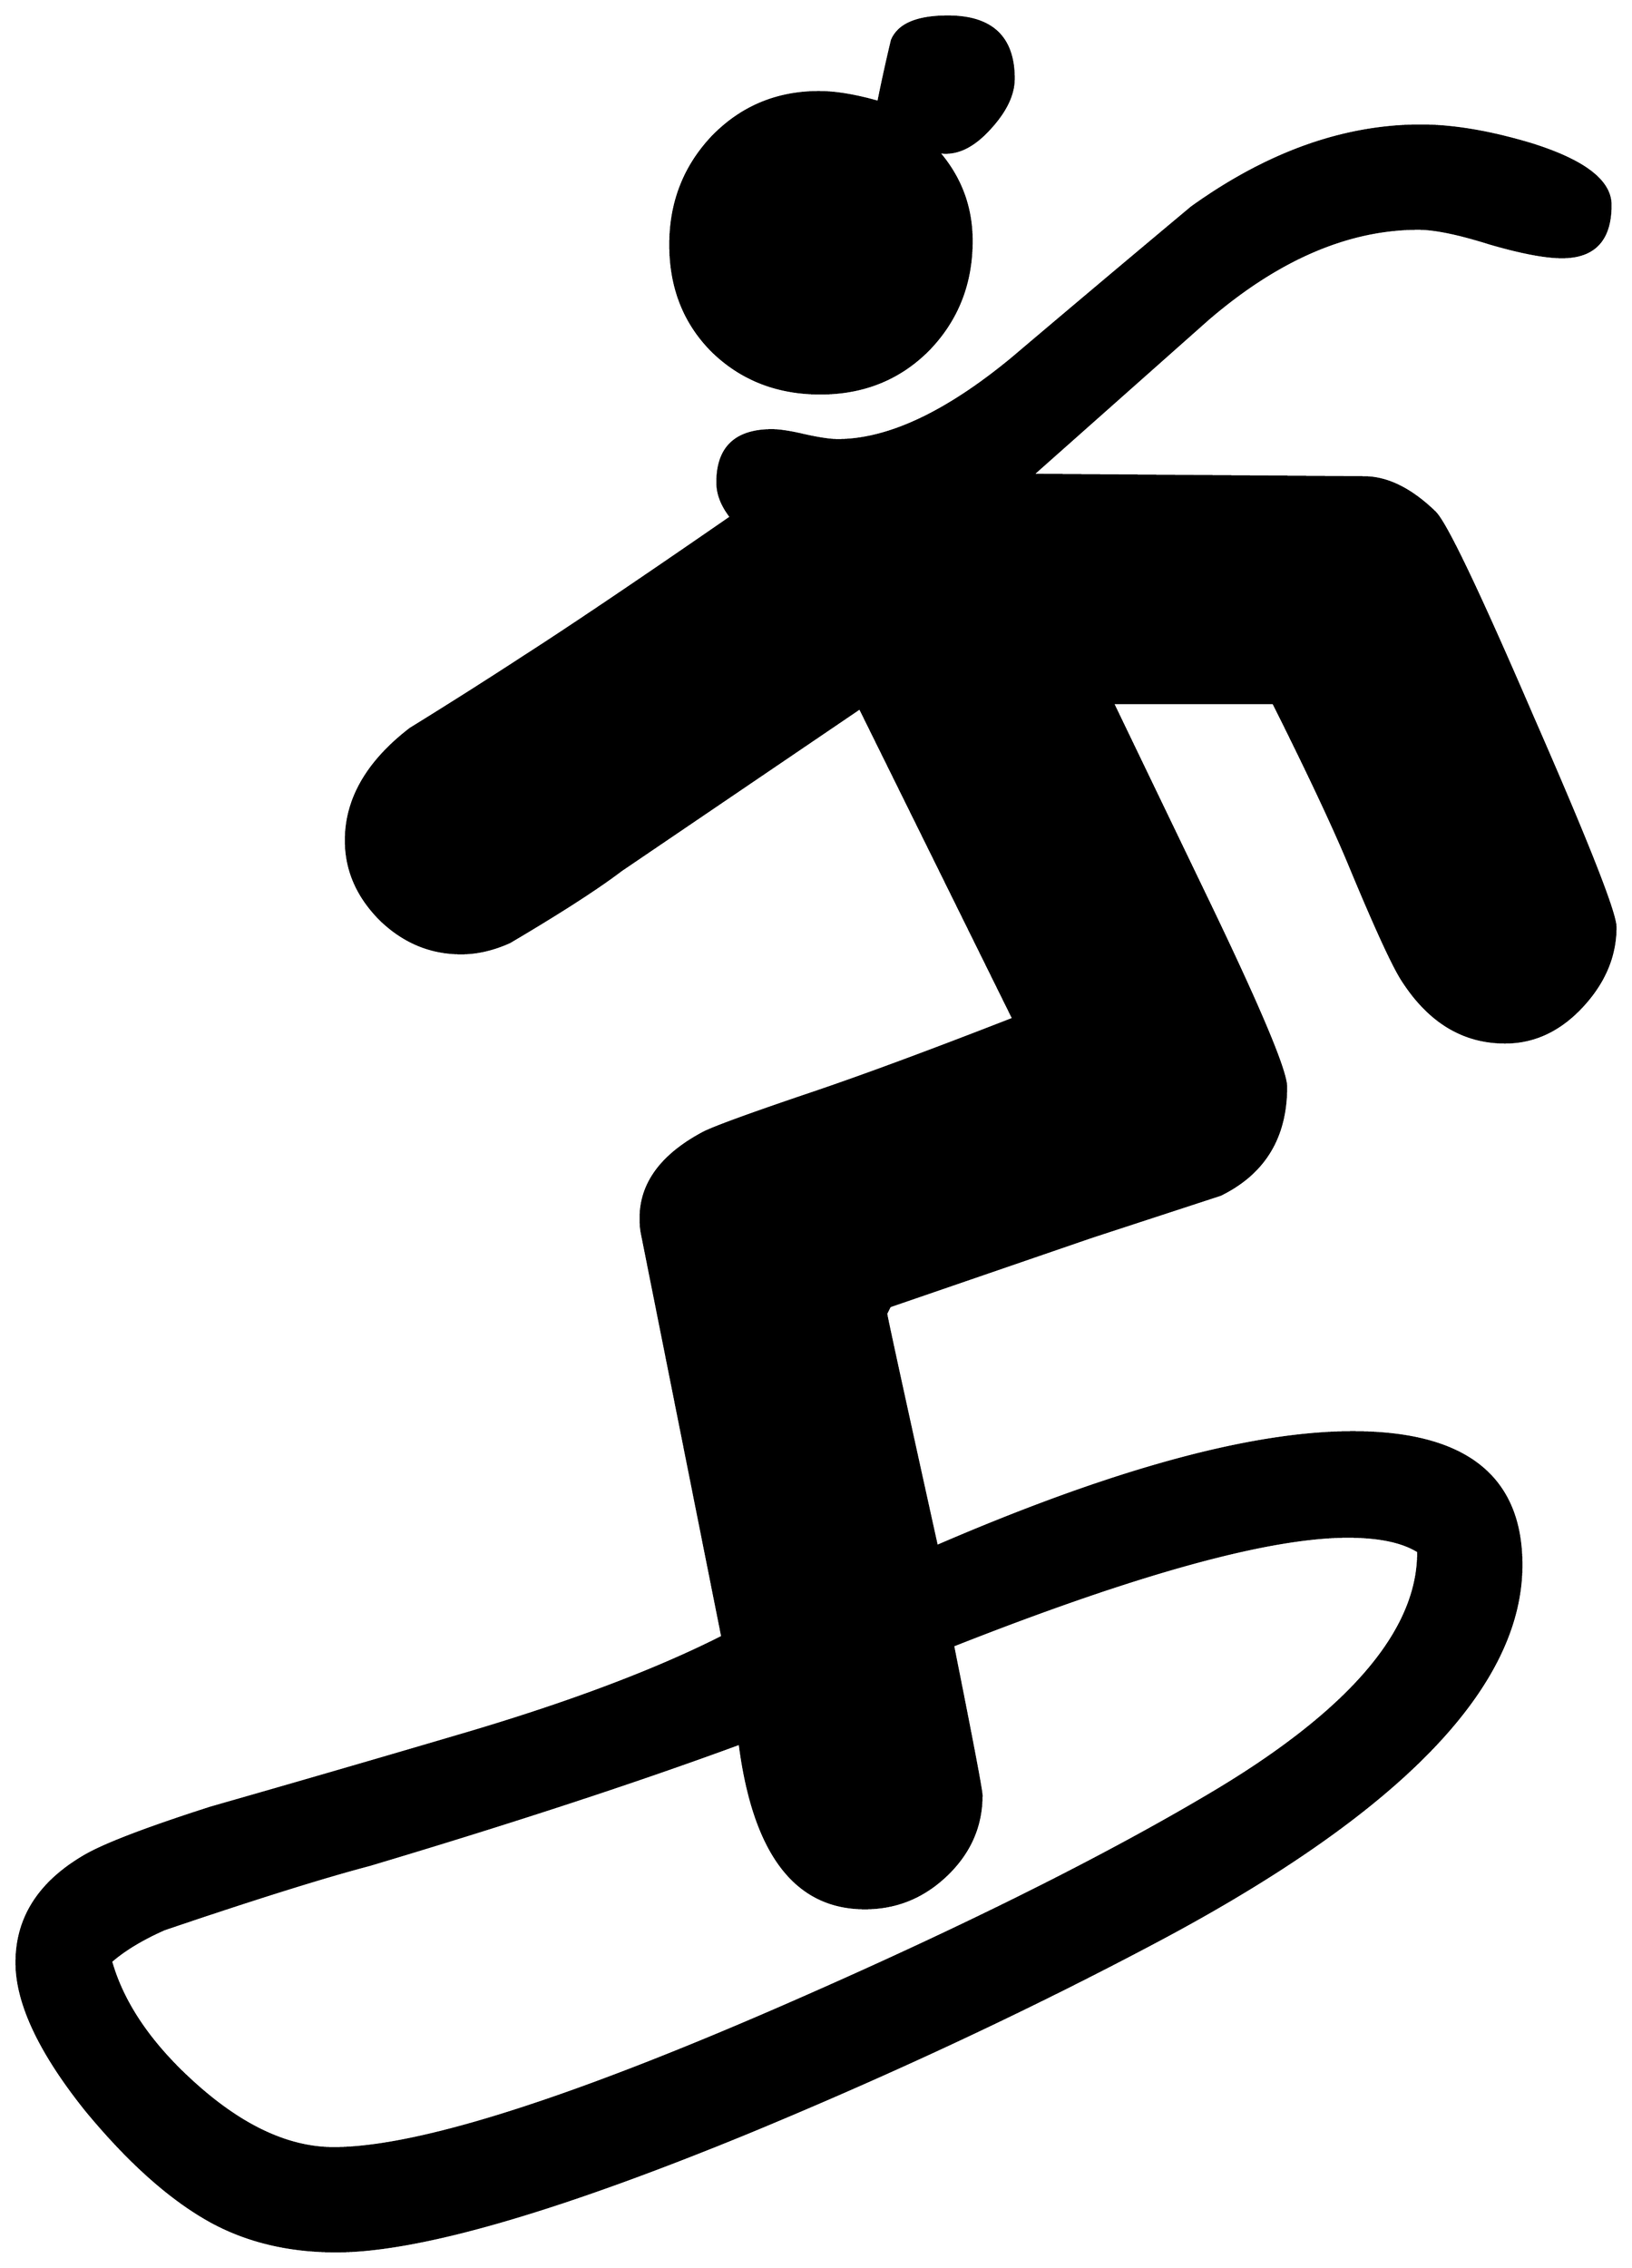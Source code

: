 


\begin{tikzpicture}[y=0.80pt, x=0.80pt, yscale=-1.0, xscale=1.0, inner sep=0pt, outer sep=0pt]
\begin{scope}[shift={(100.0,1702.0)},nonzero rule]
  \path[draw=.,fill=.,line width=1.600pt] (900.0,-1430.0) ..
    controls (900.0,-1416.667) and (893.0,-1402.667) ..
    (879.0,-1388.0) .. controls (865.667,-1374.0) and
    (852.333,-1368.333) .. (839.0,-1371.0) .. controls
    (857.0,-1350.333) and (866.0,-1326.333) .. (866.0,-1299.0) ..
    controls (866.0,-1264.333) and (854.333,-1235.0) ..
    (831.0,-1211.0) .. controls (807.667,-1187.667) and
    (778.667,-1176.0) .. (744.0,-1176.0) .. controls
    (709.333,-1176.0) and (680.333,-1187.333) .. (657.0,-1210.0) ..
    controls (634.333,-1232.667) and (623.0,-1261.333) ..
    (623.0,-1296.0) .. controls (623.0,-1330.0) and
    (634.333,-1359.0) .. (657.0,-1383.0) .. controls
    (680.333,-1407.0) and (709.0,-1419.0) .. (743.0,-1419.0) ..
    controls (756.333,-1419.0) and (772.333,-1416.333) ..
    (791.0,-1411.0) .. controls (794.333,-1427.667) and
    (798.0,-1444.333) .. (802.0,-1461.0) .. controls
    (807.333,-1473.667) and (822.333,-1480.0) .. (847.0,-1480.0) ..
    controls (882.333,-1480.0) and (900.0,-1463.333) ..
    (900.0,-1430.0) -- cycle(1386.0,-745.0) .. controls
    (1386.0,-721.667) and (1377.0,-700.333) .. (1359.0,-681.0) ..
    controls (1341.0,-661.667) and (1320.333,-652.0) ..
    (1297.0,-652.0) .. controls (1263.667,-652.0) and
    (1236.333,-668.333) .. (1215.0,-701.0) .. controls
    (1207.667,-711.667) and (1193.333,-742.667) .. (1172.0,-794.0) ..
    controls (1159.333,-824.667) and (1138.667,-868.667) ..
    (1110.0,-926.0) -- (980.0,-926.0) .. controls
    (1006.0,-872.0) and (1032.0,-818.0) .. (1058.0,-764.0) ..
    controls (1099.333,-678.0) and (1120.0,-628.667) ..
    (1120.0,-616.0) .. controls (1120.0,-575.333) and
    (1102.333,-546.333) .. (1067.0,-529.0) .. controls
    (1032.333,-517.667) and (997.667,-506.333) .. (963.0,-495.0) --
    (800.0,-439.0) -- (797.0,-433.0) .. controls (797.667,-428.333)
    and (811.333,-365.667) .. (838.0,-245.0) .. controls
    (980.0,-306.333) and (1092.0,-337.0) .. (1174.0,-337.0) ..
    controls (1264.667,-337.0) and (1310.0,-301.333) ..
    (1310.0,-230.0) .. controls (1310.0,-131.333) and
    (1211.0,-29.667) .. (1013.0,75.0) .. controls (911.0,129.0)
    and (802.0,180.0) .. (686.0,228.0) .. controls (530.0,292.0)
    and (419.0,324.0) .. (353.0,324.0) .. controls (315.0,324.0)
    and (281.333,316.0) .. (252.0,300.0) .. controls (219.333,282.0)
    and (185.667,252.0) .. (151.0,210.0) .. controls (113.667,163.333)
    and (95.0,123.667) .. (95.0,91.0) .. controls (95.0,55.0) and
    (113.333,26.333) .. (150.0,5.0) .. controls (166.0,-4.333) and
    (200.0,-17.333) .. (252.0,-34.0) .. controls (322.0,-54.0) and
    (392.0,-74.333) .. (462.0,-95.0) .. controls (544.667,-119.667)
    and (612.333,-145.333) .. (665.0,-172.0) -- (600.0,-498.0) ..
    controls (599.333,-501.333) and (599.0,-505.333) .. (599.0,-510.0)
    .. controls (599.0,-538.0) and (616.0,-561.0) ..
    (650.0,-579.0) .. controls (659.333,-583.667) and (688.667,-594.333)
    .. (738.0,-611.0) .. controls (779.333,-625.0) and
    (833.333,-645.0) .. (900.0,-671.0) -- (776.0,-922.0) --
    (583.0,-791.0) .. controls (563.667,-776.333) and (533.667,-757.0)
    .. (493.0,-733.0) .. controls (479.667,-727.0) and
    (466.667,-724.0) .. (454.0,-724.0) .. controls (429.333,-724.0)
    and (407.667,-733.0) .. (389.0,-751.0) .. controls
    (370.333,-769.667) and (361.0,-791.0) .. (361.0,-815.0) ..
    controls (361.0,-848.333) and (378.333,-878.333) .. (413.0,-905.0)
    .. controls (444.333,-924.333) and (475.333,-944.0) ..
    (506.0,-964.0) .. controls (543.333,-988.0) and
    (598.667,-1025.333) .. (672.0,-1076.0) .. controls
    (664.667,-1085.333) and (661.0,-1094.667) .. (661.0,-1104.0) ..
    controls (661.0,-1132.0) and (675.667,-1146.0) ..
    (705.0,-1146.0) .. controls (711.0,-1146.0) and
    (719.667,-1144.667) .. (731.0,-1142.0) .. controls
    (743.0,-1139.333) and (752.0,-1138.0) .. (758.0,-1138.0) ..
    controls (798.667,-1138.0) and (845.667,-1160.0) ..
    (899.0,-1204.0) .. controls (947.0,-1244.667) and
    (995.333,-1285.333) .. (1044.0,-1326.0) .. controls
    (1105.333,-1370.0) and (1167.0,-1392.0) .. (1229.0,-1392.0) ..
    controls (1255.0,-1392.0) and (1284.667,-1387.0) ..
    (1318.0,-1377.0) .. controls (1360.667,-1363.667) and
    (1382.0,-1347.333) .. (1382.0,-1328.0) .. controls
    (1382.0,-1300.0) and (1369.0,-1286.0) .. (1343.0,-1286.0) ..
    controls (1329.667,-1286.0) and (1310.333,-1289.667) ..
    (1285.0,-1297.0) .. controls (1259.667,-1305.0) and
    (1240.333,-1309.0) .. (1227.0,-1309.0) .. controls
    (1170.333,-1309.0) and (1113.667,-1284.667) .. (1057.0,-1236.0) ..
    controls (1009.667,-1194.0) and (962.333,-1152.0) ..
    (915.0,-1110.0) -- (1183.0,-1108.0) .. controls
    (1201.667,-1108.0) and (1220.667,-1098.667) .. (1240.0,-1080.0) ..
    controls (1248.667,-1072.0) and (1275.0,-1017.0) ..
    (1319.0,-915.0) .. controls (1363.667,-813.0) and
    (1386.0,-756.333) .. (1386.0,-745.0) -- cycle(1227.0,-241.0)
    .. controls (1214.333,-249.0) and (1195.333,-253.0) ..
    (1170.0,-253.0) .. controls (1106.0,-253.0) and
    (999.667,-223.667) .. (851.0,-165.0) .. controls (866.333,-88.333)
    and (874.0,-48.0) .. (874.0,-44.0) .. controls (874.0,-19.333)
    and (864.667,2.0) .. (846.0,20.0) .. controls (827.333,38.0) and
    (805.333,47.0) .. (780.0,47.0) .. controls (724.0,47.0) and
    (690.333,2.667) .. (679.0,-86.0) .. controls (595.667,-55.333) and
    (496.0,-22.667) .. (380.0,12.0) .. controls (342.0,22.0) and
    (286.667,39.333) .. (214.0,64.0) .. controls (196.0,72.0) and
    (181.667,80.667) .. (171.0,90.0) .. controls (181.0,125.333) and
    (204.667,159.333) .. (242.0,192.0) .. controls (279.333,224.667) and
    (315.667,241.0) .. (351.0,241.0) .. controls (417.667,241.0) and
    (538.333,203.0) .. (713.0,127.0) .. controls (858.333,63.667) and
    (976.0,5.0) .. (1066.0,-49.0) .. controls (1174.0,-114.333)
    and (1227.667,-178.333) .. (1227.0,-241.0) -- cycle;
\end{scope}

\end{tikzpicture}

